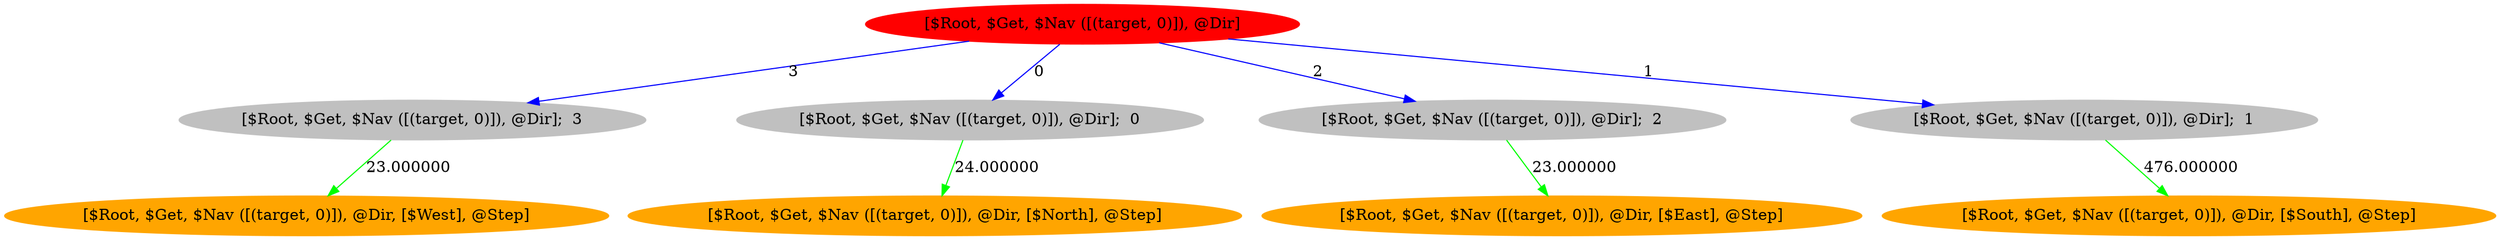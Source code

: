 Digraph "" {
ratio=fill
node [style=filled];
	1 [label="[$Root, $Get, $Nav ([(target, 0)]), @Dir]"][color="red"];
	2 [label="[$Root, $Get, $Nav ([(target, 0)]), @Dir];  3"][color="gray"];
	3 [label="[$Root, $Get, $Nav ([(target, 0)]), @Dir, [$West], @Step]"][color="orange"];
	4 [label="[$Root, $Get, $Nav ([(target, 0)]), @Dir];  0"][color="gray"];
	5 [label="[$Root, $Get, $Nav ([(target, 0)]), @Dir, [$North], @Step]"][color="orange"];
	6 [label="[$Root, $Get, $Nav ([(target, 0)]), @Dir];  2"][color="gray"];
	7 [label="[$Root, $Get, $Nav ([(target, 0)]), @Dir, [$East], @Step]"][color="orange"];
	8 [label="[$Root, $Get, $Nav ([(target, 0)]), @Dir];  1"][color="gray"];
	9 [label="[$Root, $Get, $Nav ([(target, 0)]), @Dir, [$South], @Step]"][color="orange"];
	1 -> 8 [color="blue"][label="1"];
	1 -> 6 [color="blue"][label="2"];
	1 -> 4 [color="blue"][label="0"];
	1 -> 2 [color="blue"][label="3"];
	2 -> 3 [color="green"][label="23.000000"];
	4 -> 5 [color="green"][label="24.000000"];
	6 -> 7 [color="green"][label="23.000000"];
	8 -> 9 [color="green"][label="476.000000"];
}

